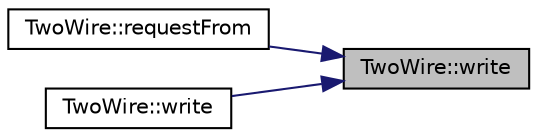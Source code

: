 digraph "TwoWire::write"
{
 // LATEX_PDF_SIZE
  edge [fontname="Helvetica",fontsize="10",labelfontname="Helvetica",labelfontsize="10"];
  node [fontname="Helvetica",fontsize="10",shape=record];
  rankdir="RL";
  Node1 [label="TwoWire::write",height=0.2,width=0.4,color="black", fillcolor="grey75", style="filled", fontcolor="black",tooltip=" "];
  Node1 -> Node2 [dir="back",color="midnightblue",fontsize="10",style="solid",fontname="Helvetica"];
  Node2 [label="TwoWire::requestFrom",height=0.2,width=0.4,color="black", fillcolor="white", style="filled",URL="$class_two_wire.html#acd59cc9570fd49b1cf9044cbefef85ac",tooltip=" "];
  Node1 -> Node3 [dir="back",color="midnightblue",fontsize="10",style="solid",fontname="Helvetica"];
  Node3 [label="TwoWire::write",height=0.2,width=0.4,color="black", fillcolor="white", style="filled",URL="$class_two_wire.html#a1957b4d5a6a997bdde436e9e40d131a7",tooltip=" "];
}

